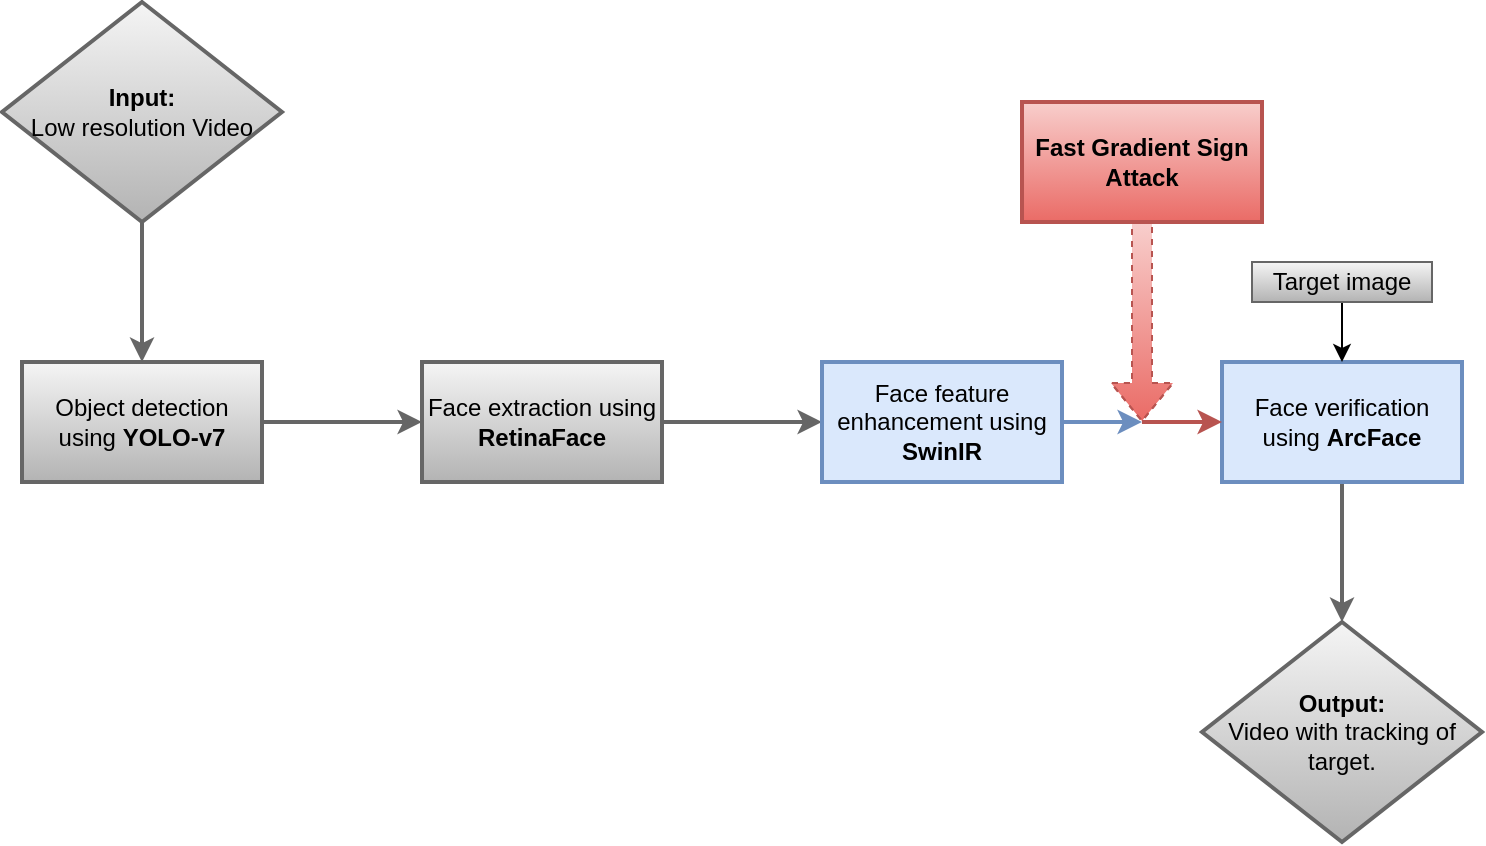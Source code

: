 <mxfile version="22.0.8" type="google">
  <diagram name="Page-1" id="hyytYMRYtb_329n9axs1">
    <mxGraphModel grid="1" page="1" gridSize="10" guides="1" tooltips="1" connect="1" arrows="1" fold="1" pageScale="1" pageWidth="827" pageHeight="1169" math="0" shadow="0">
      <root>
        <mxCell id="0" />
        <mxCell id="1" parent="0" />
        <mxCell id="3XN6_T8vnHaNcRzQ88z9-3" value="" style="edgeStyle=orthogonalEdgeStyle;rounded=0;orthogonalLoop=1;jettySize=auto;html=1;fillColor=#f5f5f5;strokeColor=#666666;gradientColor=#b3b3b3;shadow=0;strokeWidth=2;" edge="1" parent="1" source="3XN6_T8vnHaNcRzQ88z9-1" target="3XN6_T8vnHaNcRzQ88z9-2">
          <mxGeometry relative="1" as="geometry" />
        </mxCell>
        <mxCell id="3XN6_T8vnHaNcRzQ88z9-1" value="Object detection using &lt;b&gt;YOLO-v7&lt;/b&gt;" style="rounded=0;whiteSpace=wrap;html=1;fillColor=#f5f5f5;strokeColor=#666666;gradientColor=#b3b3b3;shadow=0;strokeWidth=2;" vertex="1" parent="1">
          <mxGeometry x="70" y="220" width="120" height="60" as="geometry" />
        </mxCell>
        <mxCell id="3XN6_T8vnHaNcRzQ88z9-5" value="" style="edgeStyle=orthogonalEdgeStyle;rounded=0;orthogonalLoop=1;jettySize=auto;html=1;fillColor=#f5f5f5;strokeColor=#666666;gradientColor=#b3b3b3;shadow=0;strokeWidth=2;" edge="1" parent="1" source="3XN6_T8vnHaNcRzQ88z9-2" target="3XN6_T8vnHaNcRzQ88z9-4">
          <mxGeometry relative="1" as="geometry" />
        </mxCell>
        <mxCell id="3XN6_T8vnHaNcRzQ88z9-2" value="Face extraction using &lt;b&gt;RetinaFace&lt;/b&gt;" style="whiteSpace=wrap;html=1;rounded=0;fillColor=#f5f5f5;strokeColor=#666666;gradientColor=#b3b3b3;shadow=0;strokeWidth=2;" vertex="1" parent="1">
          <mxGeometry x="270" y="220" width="120" height="60" as="geometry" />
        </mxCell>
        <mxCell id="3XN6_T8vnHaNcRzQ88z9-7" value="" style="edgeStyle=orthogonalEdgeStyle;rounded=0;orthogonalLoop=1;jettySize=auto;html=1;fillColor=#dae8fc;strokeColor=#6c8ebf;shadow=0;strokeWidth=2;" edge="1" parent="1" source="3XN6_T8vnHaNcRzQ88z9-4">
          <mxGeometry relative="1" as="geometry">
            <mxPoint x="630" y="250" as="targetPoint" />
          </mxGeometry>
        </mxCell>
        <mxCell id="3XN6_T8vnHaNcRzQ88z9-4" value="Face feature enhancement using &lt;b&gt;SwinIR&lt;/b&gt;" style="whiteSpace=wrap;html=1;rounded=0;fillColor=#dae8fc;strokeColor=#6c8ebf;shadow=0;strokeWidth=2;" vertex="1" parent="1">
          <mxGeometry x="470" y="220" width="120" height="60" as="geometry" />
        </mxCell>
        <mxCell id="3XN6_T8vnHaNcRzQ88z9-12" value="" style="edgeStyle=orthogonalEdgeStyle;rounded=0;orthogonalLoop=1;jettySize=auto;html=1;fillColor=#f5f5f5;strokeColor=#666666;gradientColor=#b3b3b3;shadow=0;strokeWidth=2;" edge="1" parent="1" source="3XN6_T8vnHaNcRzQ88z9-6" target="3XN6_T8vnHaNcRzQ88z9-11">
          <mxGeometry relative="1" as="geometry" />
        </mxCell>
        <mxCell id="3XN6_T8vnHaNcRzQ88z9-6" value="Face verification using &lt;b&gt;ArcFace&lt;/b&gt;" style="whiteSpace=wrap;html=1;rounded=0;fillColor=#dae8fc;strokeColor=#6c8ebf;shadow=0;strokeWidth=2;" vertex="1" parent="1">
          <mxGeometry x="670" y="220" width="120" height="60" as="geometry" />
        </mxCell>
        <mxCell id="3XN6_T8vnHaNcRzQ88z9-10" value="" style="edgeStyle=orthogonalEdgeStyle;rounded=0;orthogonalLoop=1;jettySize=auto;html=1;fillColor=#f5f5f5;strokeColor=#666666;gradientColor=#b3b3b3;shadow=0;strokeWidth=2;" edge="1" parent="1" source="3XN6_T8vnHaNcRzQ88z9-8" target="3XN6_T8vnHaNcRzQ88z9-1">
          <mxGeometry relative="1" as="geometry" />
        </mxCell>
        <mxCell id="3XN6_T8vnHaNcRzQ88z9-8" value="&lt;b&gt;Input:&lt;/b&gt;&lt;br&gt;Low resolution Video" style="rhombus;whiteSpace=wrap;html=1;rounded=0;fillColor=#f5f5f5;strokeColor=#666666;gradientColor=#b3b3b3;shadow=0;strokeWidth=2;" vertex="1" parent="1">
          <mxGeometry x="60" y="40" width="140" height="110" as="geometry" />
        </mxCell>
        <mxCell id="3XN6_T8vnHaNcRzQ88z9-11" value="&lt;b&gt;Output:&lt;/b&gt;&lt;br&gt;Video with tracking of target." style="rhombus;whiteSpace=wrap;html=1;rounded=0;fillColor=#f5f5f5;strokeColor=#666666;gradientColor=#b3b3b3;shadow=0;strokeWidth=2;" vertex="1" parent="1">
          <mxGeometry x="660" y="350" width="140" height="110" as="geometry" />
        </mxCell>
        <mxCell id="ZFKrkpkSTrhyoWq8vFcL-2" value="" style="edgeStyle=orthogonalEdgeStyle;rounded=0;orthogonalLoop=1;jettySize=auto;html=1;shape=flexArrow;dashed=1;fillColor=#f8cecc;gradientColor=#ea6b66;strokeColor=#b85450;" edge="1" parent="1" source="ZFKrkpkSTrhyoWq8vFcL-1">
          <mxGeometry relative="1" as="geometry">
            <mxPoint x="630" y="250" as="targetPoint" />
          </mxGeometry>
        </mxCell>
        <mxCell id="ZFKrkpkSTrhyoWq8vFcL-1" value="&lt;b&gt;Fast Gradient Sign Attack&lt;/b&gt;" style="rounded=0;whiteSpace=wrap;html=1;fillColor=#f8cecc;strokeColor=#b85450;gradientColor=#ea6b66;strokeWidth=2;" vertex="1" parent="1">
          <mxGeometry x="570" y="90" width="120" height="60" as="geometry" />
        </mxCell>
        <mxCell id="ZFKrkpkSTrhyoWq8vFcL-3" value="" style="edgeStyle=orthogonalEdgeStyle;rounded=0;orthogonalLoop=1;jettySize=auto;html=1;fillColor=#f8cecc;strokeColor=#b85450;shadow=0;strokeWidth=2;entryX=0;entryY=0.5;entryDx=0;entryDy=0;gradientColor=#ea6b66;" edge="1" parent="1" target="3XN6_T8vnHaNcRzQ88z9-6">
          <mxGeometry relative="1" as="geometry">
            <mxPoint x="630" y="250" as="sourcePoint" />
            <mxPoint x="640" y="260" as="targetPoint" />
            <Array as="points">
              <mxPoint x="640" y="250" />
              <mxPoint x="640" y="250" />
            </Array>
          </mxGeometry>
        </mxCell>
        <mxCell id="ZFKrkpkSTrhyoWq8vFcL-6" value="" style="edgeStyle=orthogonalEdgeStyle;rounded=0;orthogonalLoop=1;jettySize=auto;html=1;" edge="1" parent="1" source="ZFKrkpkSTrhyoWq8vFcL-4" target="3XN6_T8vnHaNcRzQ88z9-6">
          <mxGeometry relative="1" as="geometry" />
        </mxCell>
        <mxCell id="ZFKrkpkSTrhyoWq8vFcL-4" value="Target image" style="rounded=0;whiteSpace=wrap;html=1;fillColor=#f5f5f5;gradientColor=#b3b3b3;strokeColor=#666666;" vertex="1" parent="1">
          <mxGeometry x="685" y="170" width="90" height="20" as="geometry" />
        </mxCell>
      </root>
    </mxGraphModel>
  </diagram>
</mxfile>
